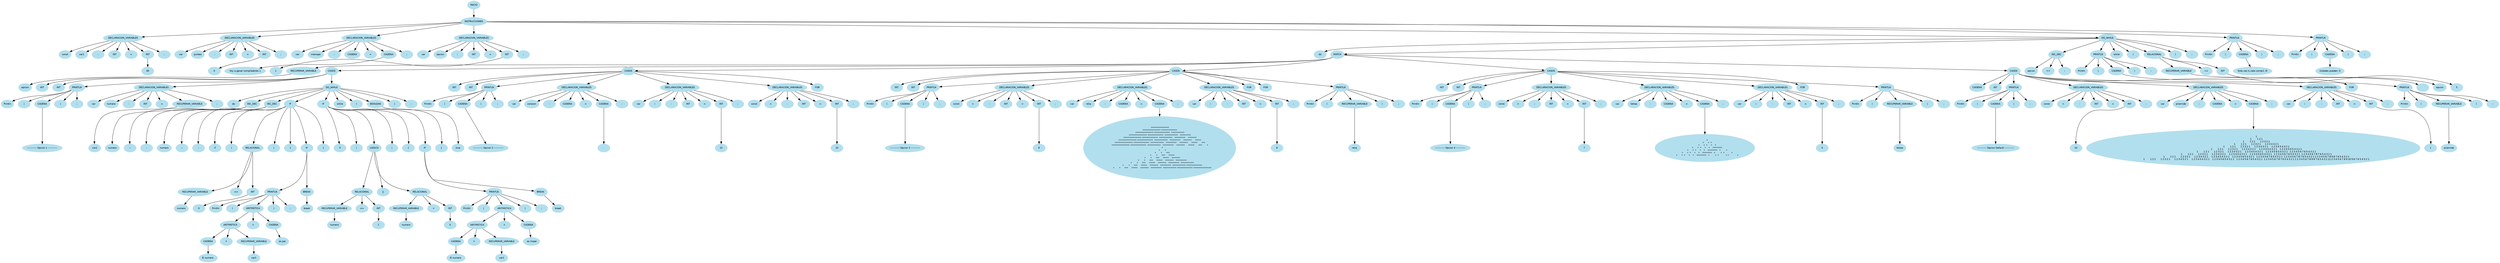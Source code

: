 digraph arbolAST{
node [shape=oval, style=filled, color=lightblue2, fontname=Helvetica, fontsize=10];
edge [fontname=Helvetica, fontsize=10];
n0[label="INICIO"];
n1[label="INSTRUCCIONES"];
n0 -> n1;
n2[label="DECLARACION_VARIABLES"];
n1 -> n2;
n3[label="const"];
n2 -> n3;
n4[label="var1"];
n2 -> n4;
n5[label=":"];
n2 -> n5;
n6[label="INT"];
n2 -> n6;
n7[label="="];
n2 -> n7;
n8[label="INT"];
n2 -> n8;
n9[label="49"];
n8 -> n9;
n10[label=";"];
n2 -> n10;
n11[label="DECLARACION_VARIABLES"];
n1 -> n11;
n12[label="var"];
n11 -> n12;
n13[label="punteo"];
n11 -> n13;
n14[label=":"];
n11 -> n14;
n15[label="INT"];
n11 -> n15;
n16[label="="];
n11 -> n16;
n17[label="INT"];
n11 -> n17;
n18[label="0"];
n17 -> n18;
n19[label=";"];
n11 -> n19;
n20[label="DECLARACION_VARIABLES"];
n1 -> n20;
n21[label="var"];
n20 -> n21;
n22[label="mensaje"];
n20 -> n22;
n23[label=":"];
n20 -> n23;
n24[label="CADENA"];
n20 -> n24;
n25[label="="];
n20 -> n25;
n26[label="CADENA"];
n20 -> n26;
n27[label="Voy a ganar compiladores 1"];
n26 -> n27;
n28[label=";"];
n20 -> n28;
n29[label="DECLARACION_VARIABLES"];
n1 -> n29;
n30[label="var"];
n29 -> n30;
n31[label="opcion"];
n29 -> n31;
n32[label=":"];
n29 -> n32;
n33[label="INT"];
n29 -> n33;
n34[label="="];
n29 -> n34;
n35[label="INT"];
n29 -> n35;
n36[label="1"];
n35 -> n36;
n37[label=";"];
n29 -> n37;
n38[label="DO_WHILE"];
n1 -> n38;
n39[label="do"];
n38 -> n39;
n40[label="MATCH"];
n38 -> n40;
n41[label="RECUPERAR_VARIABLE"];
n40 -> n41;
n42[label="opcion"];
n41 -> n42;
n43[label="CASOS"];
n40 -> n43;
n44[label="INT"];
n43 -> n44;
n45[label="INT"];
n43 -> n45;
n46[label="PRINTLN"];
n43 -> n46;
n47[label="Println"];
n46 -> n47;
n48[label="("];
n46 -> n48;
n49[label="CADENA"];
n46 -> n49;
n50[label="----------- Opcion 1 -----------"];
n49 -> n50;
n51[label=")"];
n46 -> n51;
n52[label=";"];
n46 -> n52;
n53[label="DECLARACION_VARIABLES"];
n43 -> n53;
n54[label="var"];
n53 -> n54;
n55[label="numero"];
n53 -> n55;
n56[label=":"];
n53 -> n56;
n57[label="INT"];
n53 -> n57;
n58[label="="];
n53 -> n58;
n59[label="RECUPERAR_VARIABLE"];
n53 -> n59;
n60[label="var1"];
n59 -> n60;
n61[label=";"];
n53 -> n61;
n62[label="DO_WHILE"];
n43 -> n62;
n63[label="do"];
n62 -> n63;
n64[label="INC_DEC"];
n62 -> n64;
n65[label="numero"];
n64 -> n65;
n66[label="--"];
n64 -> n66;
n67[label=";"];
n64 -> n67;
n68[label="INC_DEC"];
n62 -> n68;
n69[label="numero"];
n68 -> n69;
n70[label="--"];
n68 -> n70;
n71[label=";"];
n68 -> n71;
n72[label="IF"];
n62 -> n72;
n73[label="if"];
n72 -> n73;
n74[label="("];
n72 -> n74;
n75[label="RELACIONAL"];
n72 -> n75;
n76[label="RECUPERAR_VARIABLE"];
n75 -> n76;
n77[label="numero"];
n76 -> n77;
n78[label="=="];
n75 -> n78;
n79[label="INT"];
n75 -> n79;
n80[label="0"];
n79 -> n80;
n81[label=")"];
n72 -> n81;
n82[label="{"];
n72 -> n82;
n83[label="IF"];
n72 -> n83;
n84[label="PRINTLN"];
n83 -> n84;
n85[label="Println"];
n84 -> n85;
n86[label="("];
n84 -> n86;
n87[label="ARITMETICA"];
n84 -> n87;
n88[label="ARITMETICA"];
n87 -> n88;
n89[label="CADENA"];
n88 -> n89;
n90[label="El numero "];
n89 -> n90;
n91[label="+"];
n88 -> n91;
n92[label="RECUPERAR_VARIABLE"];
n88 -> n92;
n93[label="var1"];
n92 -> n93;
n94[label="+"];
n87 -> n94;
n95[label="CADENA"];
n87 -> n95;
n96[label=" es par"];
n95 -> n96;
n97[label=")"];
n84 -> n97;
n98[label=";"];
n84 -> n98;
n99[label="BREAK"];
n83 -> n99;
n100[label="break"];
n99 -> n100;
n101[label="}"];
n72 -> n101;
n102[label="IF"];
n62 -> n102;
n103[label="if"];
n102 -> n103;
n104[label="("];
n102 -> n104;
n105[label="LOGICO"];
n102 -> n105;
n106[label="RELACIONAL"];
n105 -> n106;
n107[label="RECUPERAR_VARIABLE"];
n106 -> n107;
n108[label="numero"];
n107 -> n108;
n109[label="=="];
n106 -> n109;
n110[label="INT"];
n106 -> n110;
n111[label="1"];
n110 -> n111;
n112[label="||"];
n105 -> n112;
n113[label="RELACIONAL"];
n105 -> n113;
n114[label="RECUPERAR_VARIABLE"];
n113 -> n114;
n115[label="numero"];
n114 -> n115;
n116[label="<"];
n113 -> n116;
n117[label="INT"];
n113 -> n117;
n118[label="0"];
n117 -> n118;
n119[label=")"];
n102 -> n119;
n120[label="{"];
n102 -> n120;
n121[label="IF"];
n102 -> n121;
n122[label="PRINTLN"];
n121 -> n122;
n123[label="Println"];
n122 -> n123;
n124[label="("];
n122 -> n124;
n125[label="ARITMETICA"];
n122 -> n125;
n126[label="ARITMETICA"];
n125 -> n126;
n127[label="CADENA"];
n126 -> n127;
n128[label="El numero "];
n127 -> n128;
n129[label="+"];
n126 -> n129;
n130[label="RECUPERAR_VARIABLE"];
n126 -> n130;
n131[label="var1"];
n130 -> n131;
n132[label="+"];
n125 -> n132;
n133[label="CADENA"];
n125 -> n133;
n134[label=" es impar"];
n133 -> n134;
n135[label=")"];
n122 -> n135;
n136[label=";"];
n122 -> n136;
n137[label="BREAK"];
n121 -> n137;
n138[label="break"];
n137 -> n138;
n139[label="}"];
n102 -> n139;
n140[label="while"];
n62 -> n140;
n141[label="("];
n62 -> n141;
n142[label="BOOLEAN"];
n62 -> n142;
n143[label="true"];
n142 -> n143;
n144[label=")"];
n62 -> n144;
n145[label=";"];
n62 -> n145;
n146[label="CASOS"];
n40 -> n146;
n147[label="INT"];
n146 -> n147;
n148[label="INT"];
n146 -> n148;
n149[label="PRINTLN"];
n146 -> n149;
n150[label="Println"];
n149 -> n150;
n151[label="("];
n149 -> n151;
n152[label="CADENA"];
n149 -> n152;
n153[label="----------- Opcion 2 -----------"];
n152 -> n153;
n154[label=")"];
n149 -> n154;
n155[label=";"];
n149 -> n155;
n156[label="DECLARACION_VARIABLES"];
n146 -> n156;
n157[label="var"];
n156 -> n157;
n158[label="corazon"];
n156 -> n158;
n159[label=":"];
n156 -> n159;
n160[label="CADENA"];
n156 -> n160;
n161[label="="];
n156 -> n161;
n162[label="CADENA"];
n156 -> n162;
n163[label=". "];
n162 -> n163;
n164[label=";"];
n156 -> n164;
n165[label="DECLARACION_VARIABLES"];
n146 -> n165;
n166[label="var"];
n165 -> n166;
n167[label="i"];
n165 -> n167;
n168[label=":"];
n165 -> n168;
n169[label="INT"];
n165 -> n169;
n170[label="="];
n165 -> n170;
n171[label="INT"];
n165 -> n171;
n172[label="15"];
n171 -> n172;
n173[label=";"];
n165 -> n173;
n174[label="DECLARACION_VARIABLES"];
n146 -> n174;
n175[label="const"];
n174 -> n175;
n176[label="n"];
n174 -> n176;
n177[label=":"];
n174 -> n177;
n178[label="INT"];
n174 -> n178;
n179[label="="];
n174 -> n179;
n180[label="INT"];
n174 -> n180;
n181[label="10"];
n180 -> n181;
n182[label=";"];
n174 -> n182;
n183[label="FOR"];
n146 -> n183;
n184[label="CASOS"];
n40 -> n184;
n185[label="INT"];
n184 -> n185;
n186[label="INT"];
n184 -> n186;
n187[label="PRINTLN"];
n184 -> n187;
n188[label="Println"];
n187 -> n188;
n189[label="("];
n187 -> n189;
n190[label="CADENA"];
n187 -> n190;
n191[label="----------- Opcion 3 -----------"];
n190 -> n191;
n192[label=")"];
n187 -> n192;
n193[label=";"];
n187 -> n193;
n194[label="DECLARACION_VARIABLES"];
n184 -> n194;
n195[label="const"];
n194 -> n195;
n196[label="n"];
n194 -> n196;
n197[label=":"];
n194 -> n197;
n198[label="INT"];
n194 -> n198;
n199[label="="];
n194 -> n199;
n200[label="INT"];
n194 -> n200;
n201[label="8"];
n200 -> n201;
n202[label=";"];
n194 -> n202;
n203[label="DECLARACION_VARIABLES"];
n184 -> n203;
n204[label="var"];
n203 -> n204;
n205[label="reloj"];
n203 -> n205;
n206[label=":"];
n203 -> n206;
n207[label="CADENA"];
n203 -> n207;
n208[label="="];
n203 -> n208;
n209[label="CADENA"];
n203 -> n209;
n210[label=" ***************\n *************** *************\n *************** *************  ***********\n *************** *************  ***********   *********\n *************** *************  ***********   *********    *******\n *************** *************  ***********   *********    *******     *****\n *************** *************  ***********   *********    *******     *****      ***\n *************** *************  ***********   *********    *******     *****      ***       *\n        *\n        *       *\n        *       *      ***\n        *       *      ***     *****\n        *       *      ***     *****    *******\n        *       *      ***     *****    *******   *********\n        *       *      ***     *****    *******   *********  ***********\n        *       *      ***     *****    *******   *********  *********** *************\n        *       *      ***     *****    *******   *********  *********** ************* ***************\n"];
n209 -> n210;
n211[label=";"];
n203 -> n211;
n212[label="DECLARACION_VARIABLES"];
n184 -> n212;
n213[label="var"];
n212 -> n213;
n214[label="i"];
n212 -> n214;
n215[label=":"];
n212 -> n215;
n216[label="INT"];
n212 -> n216;
n217[label="="];
n212 -> n217;
n218[label="INT"];
n212 -> n218;
n219[label="8"];
n218 -> n219;
n220[label=";"];
n212 -> n220;
n221[label="FOR"];
n184 -> n221;
n222[label="FOR"];
n184 -> n222;
n223[label="PRINTLN"];
n184 -> n223;
n224[label="Println"];
n223 -> n224;
n225[label="("];
n223 -> n225;
n226[label="RECUPERAR_VARIABLE"];
n223 -> n226;
n227[label="reloj"];
n226 -> n227;
n228[label=")"];
n223 -> n228;
n229[label=";"];
n223 -> n229;
n230[label="CASOS"];
n40 -> n230;
n231[label="INT"];
n230 -> n231;
n232[label="INT"];
n230 -> n232;
n233[label="PRINTLN"];
n230 -> n233;
n234[label="Println"];
n233 -> n234;
n235[label="("];
n233 -> n235;
n236[label="CADENA"];
n233 -> n236;
n237[label="----------- Opcion 4 -----------"];
n236 -> n237;
n238[label=")"];
n233 -> n238;
n239[label=";"];
n233 -> n239;
n240[label="DECLARACION_VARIABLES"];
n230 -> n240;
n241[label="const"];
n240 -> n241;
n242[label="n"];
n240 -> n242;
n243[label=":"];
n240 -> n243;
n244[label="INT"];
n240 -> n244;
n245[label="="];
n240 -> n245;
n246[label="INT"];
n240 -> n246;
n247[label="7"];
n246 -> n247;
n248[label=";"];
n240 -> n248;
n249[label="DECLARACION_VARIABLES"];
n230 -> n249;
n250[label="var"];
n249 -> n250;
n251[label="letraa"];
n249 -> n251;
n252[label=":"];
n249 -> n252;
n253[label="CADENA"];
n249 -> n253;
n254[label="="];
n249 -> n254;
n255[label="CADENA"];
n249 -> n255;
n256[label="       *\n       *      *  *\n       *      *  *     *    *\n       *      *  *     *    *    ********\n       *      *  *     *    *    ********   *        *\n       *      *  *     *    *    ********   *        *  *          *\n       *      *  *     *    *    ********   *        *  *          * *            *\n"];
n255 -> n256;
n257[label=";"];
n249 -> n257;
n258[label="DECLARACION_VARIABLES"];
n230 -> n258;
n259[label="var"];
n258 -> n259;
n260[label="i"];
n258 -> n260;
n261[label=":"];
n258 -> n261;
n262[label="INT"];
n258 -> n262;
n263[label="="];
n258 -> n263;
n264[label="INT"];
n258 -> n264;
n265[label="0"];
n264 -> n265;
n266[label=";"];
n258 -> n266;
n267[label="FOR"];
n230 -> n267;
n268[label="PRINTLN"];
n230 -> n268;
n269[label="Println"];
n268 -> n269;
n270[label="("];
n268 -> n270;
n271[label="RECUPERAR_VARIABLE"];
n268 -> n271;
n272[label="letraa"];
n271 -> n272;
n273[label=")"];
n268 -> n273;
n274[label=";"];
n268 -> n274;
n275[label="CASOS"];
n40 -> n275;
n276[label="CADENA"];
n275 -> n276;
n277[label="INT"];
n275 -> n277;
n278[label="PRINTLN"];
n275 -> n278;
n279[label="Println"];
n278 -> n279;
n280[label="("];
n278 -> n280;
n281[label="CADENA"];
n278 -> n281;
n282[label="----------- Opcion Default -----------"];
n281 -> n282;
n283[label=")"];
n278 -> n283;
n284[label=";"];
n278 -> n284;
n285[label="DECLARACION_VARIABLES"];
n275 -> n285;
n286[label="const"];
n285 -> n286;
n287[label="n"];
n285 -> n287;
n288[label=":"];
n285 -> n288;
n289[label="INT"];
n285 -> n289;
n290[label="="];
n285 -> n290;
n291[label="INT"];
n285 -> n291;
n292[label="10"];
n291 -> n292;
n293[label=";"];
n285 -> n293;
n294[label="DECLARACION_VARIABLES"];
n275 -> n294;
n295[label="var"];
n294 -> n295;
n296[label="piramide"];
n294 -> n296;
n297[label=":"];
n294 -> n297;
n298[label="CADENA"];
n294 -> n298;
n299[label="="];
n294 -> n299;
n300[label="CADENA"];
n294 -> n300;
n301[label="         1\n         1        1 2 1\n         1        1 2 1       1 2 3 2 1\n         1        1 2 1       1 2 3 2 1      1 2 3 4 3 2 1\n         1        1 2 1       1 2 3 2 1      1 2 3 4 3 2 1     1 2 3 4 5 4 3 2 1\n         1        1 2 1       1 2 3 2 1      1 2 3 4 3 2 1     1 2 3 4 5 4 3 2 1    1 2 3 4 5 6 5 4 3 2 1\n         1        1 2 1       1 2 3 2 1      1 2 3 4 3 2 1     1 2 3 4 5 4 3 2 1    1 2 3 4 5 6 5 4 3 2 1   1 2 3 4 5 6 7 6 5 4 3 2 1\n         1        1 2 1       1 2 3 2 1      1 2 3 4 3 2 1     1 2 3 4 5 4 3 2 1    1 2 3 4 5 6 5 4 3 2 1   1 2 3 4 5 6 7 6 5 4 3 2 1  1 2 3 4 5 6 7 8 7 6 5 4 3 2 1\n         1        1 2 1       1 2 3 2 1      1 2 3 4 3 2 1     1 2 3 4 5 4 3 2 1    1 2 3 4 5 6 5 4 3 2 1   1 2 3 4 5 6 7 6 5 4 3 2 1  1 2 3 4 5 6 7 8 7 6 5 4 3 2 1 1 2 3 4 5 6 7 8 9 8 7 6 5 4 3 2 1\n         1        1 2 1       1 2 3 2 1      1 2 3 4 3 2 1     1 2 3 4 5 4 3 2 1    1 2 3 4 5 6 5 4 3 2 1   1 2 3 4 5 6 7 6 5 4 3 2 1  1 2 3 4 5 6 7 8 7 6 5 4 3 2 1 1 2 3 4 5 6 7 8 9 8 7 6 5 4 3 2 11 2 3 4 5 6 7 8 9 10 9 8 7 6 5 4 3 2 1\n"];
n300 -> n301;
n302[label=";"];
n294 -> n302;
n303[label="DECLARACION_VARIABLES"];
n275 -> n303;
n304[label="var"];
n303 -> n304;
n305[label="i"];
n303 -> n305;
n306[label=":"];
n303 -> n306;
n307[label="INT"];
n303 -> n307;
n308[label="="];
n303 -> n308;
n309[label="INT"];
n303 -> n309;
n310[label="1"];
n309 -> n310;
n311[label=";"];
n303 -> n311;
n312[label="FOR"];
n275 -> n312;
n313[label="PRINTLN"];
n275 -> n313;
n314[label="Println"];
n313 -> n314;
n315[label="("];
n313 -> n315;
n316[label="RECUPERAR_VARIABLE"];
n313 -> n316;
n317[label="piramide"];
n316 -> n317;
n318[label=")"];
n313 -> n318;
n319[label=";"];
n313 -> n319;
n320[label="INC_DEC"];
n38 -> n320;
n321[label="opcion"];
n320 -> n321;
n322[label="++"];
n320 -> n322;
n323[label=";"];
n320 -> n323;
n324[label="PRINTLN"];
n38 -> n324;
n325[label="Println"];
n324 -> n325;
n326[label="("];
n324 -> n326;
n327[label="CADENA"];
n324 -> n327;
n328[label=""];
n327 -> n328;
n329[label=")"];
n324 -> n329;
n330[label=";"];
n324 -> n330;
n331[label="while"];
n38 -> n331;
n332[label="("];
n38 -> n332;
n333[label="RELACIONAL"];
n38 -> n333;
n334[label="RECUPERAR_VARIABLE"];
n333 -> n334;
n335[label="opcion"];
n334 -> n335;
n336[label="<="];
n333 -> n336;
n337[label="INT"];
n333 -> n337;
n338[label="5"];
n337 -> n338;
n339[label=")"];
n38 -> n339;
n340[label=";"];
n38 -> n340;
n341[label="PRINTLN"];
n1 -> n341;
n342[label="Println"];
n341 -> n342;
n343[label="("];
n341 -> n343;
n344[label="CADENA"];
n341 -> n344;
n345[label="Esta vez si sale compi1 :D"];
n344 -> n345;
n346[label=")"];
n341 -> n346;
n347[label=";"];
n341 -> n347;
n348[label="PRINTLN"];
n1 -> n348;
n349[label="Println"];
n348 -> n349;
n350[label="("];
n348 -> n350;
n351[label="CADENA"];
n348 -> n351;
n352[label="Ustedes pueden :3"];
n351 -> n352;
n353[label=")"];
n348 -> n353;
n354[label=";"];
n348 -> n354;
}